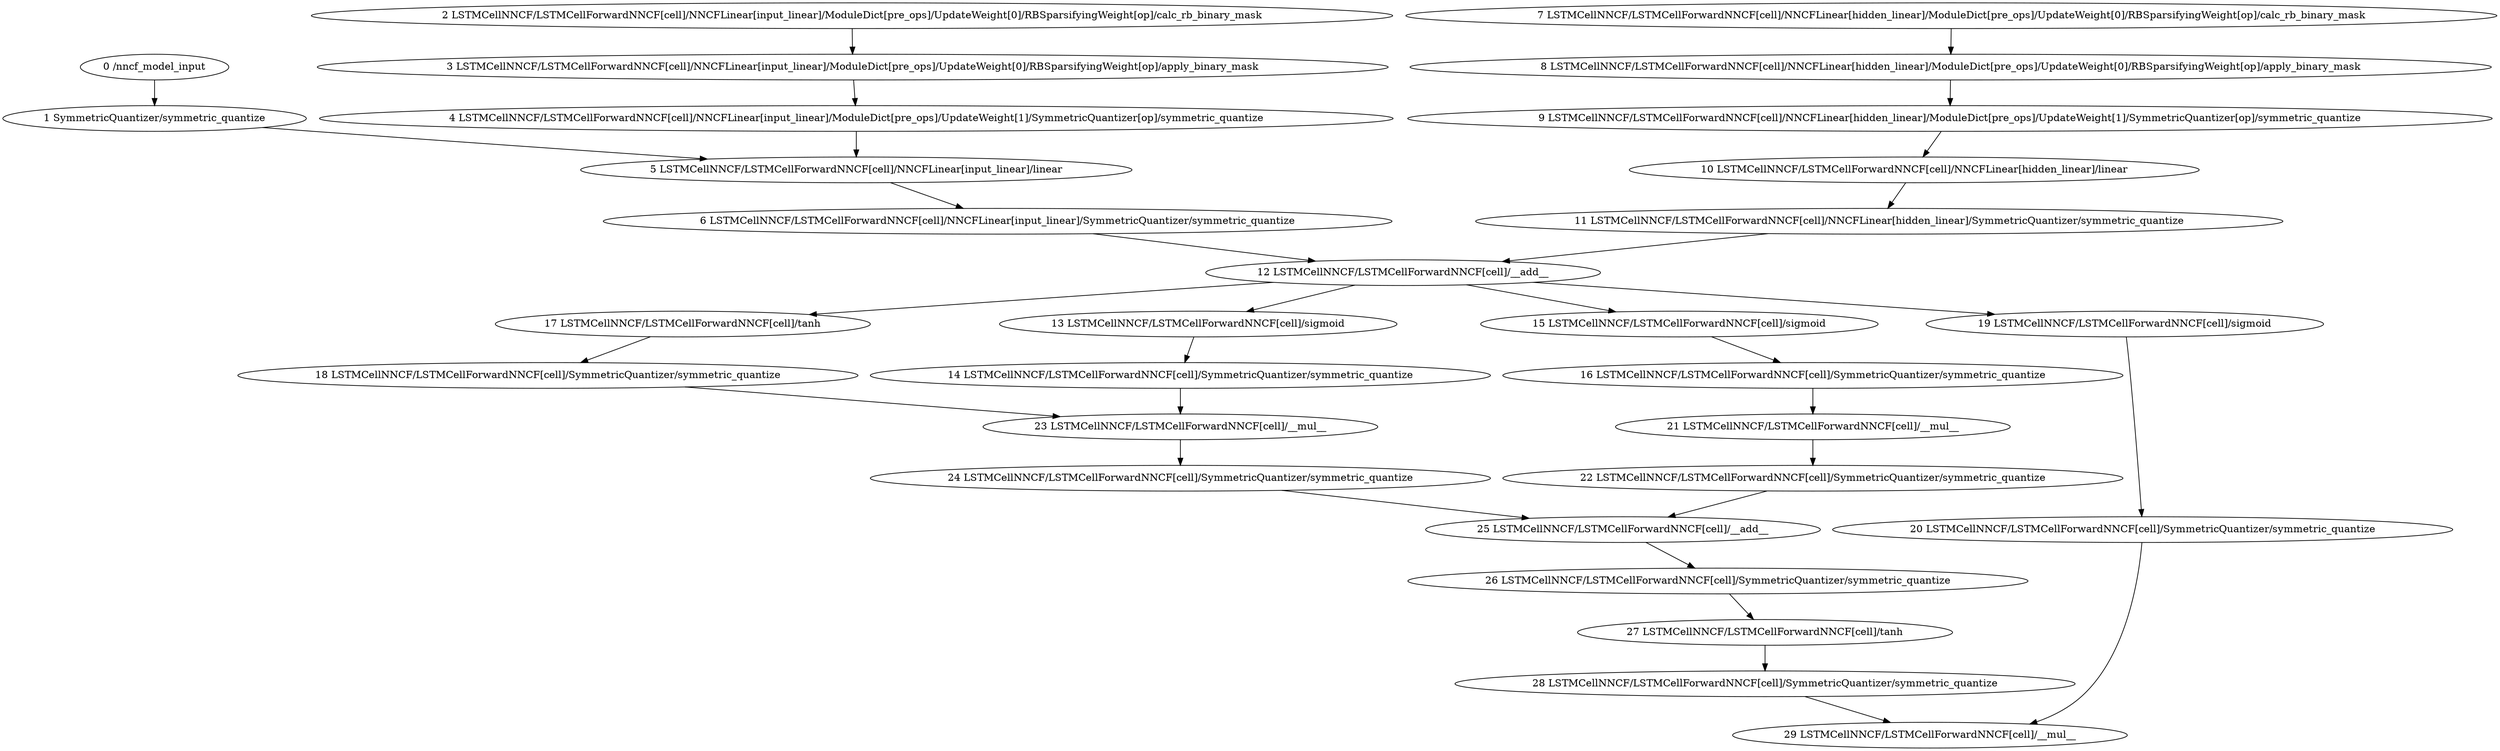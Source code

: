 strict digraph  {
"0 /nncf_model_input" [id=0, scope="", type=nncf_model_input];
"1 SymmetricQuantizer/symmetric_quantize" [id=1, scope=SymmetricQuantizer, type=symmetric_quantize];
"2 LSTMCellNNCF/LSTMCellForwardNNCF[cell]/NNCFLinear[input_linear]/ModuleDict[pre_ops]/UpdateWeight[0]/RBSparsifyingWeight[op]/calc_rb_binary_mask" [id=2, scope="LSTMCellNNCF/LSTMCellForwardNNCF[cell]/NNCFLinear[input_linear]/ModuleDict[pre_ops]/UpdateWeight[0]/RBSparsifyingWeight[op]", type=calc_rb_binary_mask];
"3 LSTMCellNNCF/LSTMCellForwardNNCF[cell]/NNCFLinear[input_linear]/ModuleDict[pre_ops]/UpdateWeight[0]/RBSparsifyingWeight[op]/apply_binary_mask" [id=3, scope="LSTMCellNNCF/LSTMCellForwardNNCF[cell]/NNCFLinear[input_linear]/ModuleDict[pre_ops]/UpdateWeight[0]/RBSparsifyingWeight[op]", type=apply_binary_mask];
"4 LSTMCellNNCF/LSTMCellForwardNNCF[cell]/NNCFLinear[input_linear]/ModuleDict[pre_ops]/UpdateWeight[1]/SymmetricQuantizer[op]/symmetric_quantize" [id=4, scope="LSTMCellNNCF/LSTMCellForwardNNCF[cell]/NNCFLinear[input_linear]/ModuleDict[pre_ops]/UpdateWeight[1]/SymmetricQuantizer[op]", type=symmetric_quantize];
"5 LSTMCellNNCF/LSTMCellForwardNNCF[cell]/NNCFLinear[input_linear]/linear" [id=5, scope="LSTMCellNNCF/LSTMCellForwardNNCF[cell]/NNCFLinear[input_linear]", type=linear];
"6 LSTMCellNNCF/LSTMCellForwardNNCF[cell]/NNCFLinear[input_linear]/SymmetricQuantizer/symmetric_quantize" [id=6, scope="LSTMCellNNCF/LSTMCellForwardNNCF[cell]/NNCFLinear[input_linear]/SymmetricQuantizer", type=symmetric_quantize];
"7 LSTMCellNNCF/LSTMCellForwardNNCF[cell]/NNCFLinear[hidden_linear]/ModuleDict[pre_ops]/UpdateWeight[0]/RBSparsifyingWeight[op]/calc_rb_binary_mask" [id=7, scope="LSTMCellNNCF/LSTMCellForwardNNCF[cell]/NNCFLinear[hidden_linear]/ModuleDict[pre_ops]/UpdateWeight[0]/RBSparsifyingWeight[op]", type=calc_rb_binary_mask];
"8 LSTMCellNNCF/LSTMCellForwardNNCF[cell]/NNCFLinear[hidden_linear]/ModuleDict[pre_ops]/UpdateWeight[0]/RBSparsifyingWeight[op]/apply_binary_mask" [id=8, scope="LSTMCellNNCF/LSTMCellForwardNNCF[cell]/NNCFLinear[hidden_linear]/ModuleDict[pre_ops]/UpdateWeight[0]/RBSparsifyingWeight[op]", type=apply_binary_mask];
"9 LSTMCellNNCF/LSTMCellForwardNNCF[cell]/NNCFLinear[hidden_linear]/ModuleDict[pre_ops]/UpdateWeight[1]/SymmetricQuantizer[op]/symmetric_quantize" [id=9, scope="LSTMCellNNCF/LSTMCellForwardNNCF[cell]/NNCFLinear[hidden_linear]/ModuleDict[pre_ops]/UpdateWeight[1]/SymmetricQuantizer[op]", type=symmetric_quantize];
"10 LSTMCellNNCF/LSTMCellForwardNNCF[cell]/NNCFLinear[hidden_linear]/linear" [id=10, scope="LSTMCellNNCF/LSTMCellForwardNNCF[cell]/NNCFLinear[hidden_linear]", type=linear];
"11 LSTMCellNNCF/LSTMCellForwardNNCF[cell]/NNCFLinear[hidden_linear]/SymmetricQuantizer/symmetric_quantize" [id=11, scope="LSTMCellNNCF/LSTMCellForwardNNCF[cell]/NNCFLinear[hidden_linear]/SymmetricQuantizer", type=symmetric_quantize];
"12 LSTMCellNNCF/LSTMCellForwardNNCF[cell]/__add__" [id=12, scope="LSTMCellNNCF/LSTMCellForwardNNCF[cell]", type=__add__];
"13 LSTMCellNNCF/LSTMCellForwardNNCF[cell]/sigmoid" [id=13, scope="LSTMCellNNCF/LSTMCellForwardNNCF[cell]", type=sigmoid];
"14 LSTMCellNNCF/LSTMCellForwardNNCF[cell]/SymmetricQuantizer/symmetric_quantize" [id=14, scope="LSTMCellNNCF/LSTMCellForwardNNCF[cell]/SymmetricQuantizer", type=symmetric_quantize];
"15 LSTMCellNNCF/LSTMCellForwardNNCF[cell]/sigmoid" [id=15, scope="LSTMCellNNCF/LSTMCellForwardNNCF[cell]", type=sigmoid];
"16 LSTMCellNNCF/LSTMCellForwardNNCF[cell]/SymmetricQuantizer/symmetric_quantize" [id=16, scope="LSTMCellNNCF/LSTMCellForwardNNCF[cell]/SymmetricQuantizer", type=symmetric_quantize];
"17 LSTMCellNNCF/LSTMCellForwardNNCF[cell]/tanh" [id=17, scope="LSTMCellNNCF/LSTMCellForwardNNCF[cell]", type=tanh];
"18 LSTMCellNNCF/LSTMCellForwardNNCF[cell]/SymmetricQuantizer/symmetric_quantize" [id=18, scope="LSTMCellNNCF/LSTMCellForwardNNCF[cell]/SymmetricQuantizer", type=symmetric_quantize];
"19 LSTMCellNNCF/LSTMCellForwardNNCF[cell]/sigmoid" [id=19, scope="LSTMCellNNCF/LSTMCellForwardNNCF[cell]", type=sigmoid];
"20 LSTMCellNNCF/LSTMCellForwardNNCF[cell]/SymmetricQuantizer/symmetric_quantize" [id=20, scope="LSTMCellNNCF/LSTMCellForwardNNCF[cell]/SymmetricQuantizer", type=symmetric_quantize];
"21 LSTMCellNNCF/LSTMCellForwardNNCF[cell]/__mul__" [id=21, scope="LSTMCellNNCF/LSTMCellForwardNNCF[cell]", type=__mul__];
"22 LSTMCellNNCF/LSTMCellForwardNNCF[cell]/SymmetricQuantizer/symmetric_quantize" [id=22, scope="LSTMCellNNCF/LSTMCellForwardNNCF[cell]/SymmetricQuantizer", type=symmetric_quantize];
"23 LSTMCellNNCF/LSTMCellForwardNNCF[cell]/__mul__" [id=23, scope="LSTMCellNNCF/LSTMCellForwardNNCF[cell]", type=__mul__];
"24 LSTMCellNNCF/LSTMCellForwardNNCF[cell]/SymmetricQuantizer/symmetric_quantize" [id=24, scope="LSTMCellNNCF/LSTMCellForwardNNCF[cell]/SymmetricQuantizer", type=symmetric_quantize];
"25 LSTMCellNNCF/LSTMCellForwardNNCF[cell]/__add__" [id=25, scope="LSTMCellNNCF/LSTMCellForwardNNCF[cell]", type=__add__];
"26 LSTMCellNNCF/LSTMCellForwardNNCF[cell]/SymmetricQuantizer/symmetric_quantize" [id=26, scope="LSTMCellNNCF/LSTMCellForwardNNCF[cell]/SymmetricQuantizer", type=symmetric_quantize];
"27 LSTMCellNNCF/LSTMCellForwardNNCF[cell]/tanh" [id=27, scope="LSTMCellNNCF/LSTMCellForwardNNCF[cell]", type=tanh];
"28 LSTMCellNNCF/LSTMCellForwardNNCF[cell]/SymmetricQuantizer/symmetric_quantize" [id=28, scope="LSTMCellNNCF/LSTMCellForwardNNCF[cell]/SymmetricQuantizer", type=symmetric_quantize];
"29 LSTMCellNNCF/LSTMCellForwardNNCF[cell]/__mul__" [id=29, scope="LSTMCellNNCF/LSTMCellForwardNNCF[cell]", type=__mul__];
"0 /nncf_model_input" -> "1 SymmetricQuantizer/symmetric_quantize";
"1 SymmetricQuantizer/symmetric_quantize" -> "5 LSTMCellNNCF/LSTMCellForwardNNCF[cell]/NNCFLinear[input_linear]/linear";
"2 LSTMCellNNCF/LSTMCellForwardNNCF[cell]/NNCFLinear[input_linear]/ModuleDict[pre_ops]/UpdateWeight[0]/RBSparsifyingWeight[op]/calc_rb_binary_mask" -> "3 LSTMCellNNCF/LSTMCellForwardNNCF[cell]/NNCFLinear[input_linear]/ModuleDict[pre_ops]/UpdateWeight[0]/RBSparsifyingWeight[op]/apply_binary_mask";
"3 LSTMCellNNCF/LSTMCellForwardNNCF[cell]/NNCFLinear[input_linear]/ModuleDict[pre_ops]/UpdateWeight[0]/RBSparsifyingWeight[op]/apply_binary_mask" -> "4 LSTMCellNNCF/LSTMCellForwardNNCF[cell]/NNCFLinear[input_linear]/ModuleDict[pre_ops]/UpdateWeight[1]/SymmetricQuantizer[op]/symmetric_quantize";
"4 LSTMCellNNCF/LSTMCellForwardNNCF[cell]/NNCFLinear[input_linear]/ModuleDict[pre_ops]/UpdateWeight[1]/SymmetricQuantizer[op]/symmetric_quantize" -> "5 LSTMCellNNCF/LSTMCellForwardNNCF[cell]/NNCFLinear[input_linear]/linear";
"5 LSTMCellNNCF/LSTMCellForwardNNCF[cell]/NNCFLinear[input_linear]/linear" -> "6 LSTMCellNNCF/LSTMCellForwardNNCF[cell]/NNCFLinear[input_linear]/SymmetricQuantizer/symmetric_quantize";
"7 LSTMCellNNCF/LSTMCellForwardNNCF[cell]/NNCFLinear[hidden_linear]/ModuleDict[pre_ops]/UpdateWeight[0]/RBSparsifyingWeight[op]/calc_rb_binary_mask" -> "8 LSTMCellNNCF/LSTMCellForwardNNCF[cell]/NNCFLinear[hidden_linear]/ModuleDict[pre_ops]/UpdateWeight[0]/RBSparsifyingWeight[op]/apply_binary_mask";
"8 LSTMCellNNCF/LSTMCellForwardNNCF[cell]/NNCFLinear[hidden_linear]/ModuleDict[pre_ops]/UpdateWeight[0]/RBSparsifyingWeight[op]/apply_binary_mask" -> "9 LSTMCellNNCF/LSTMCellForwardNNCF[cell]/NNCFLinear[hidden_linear]/ModuleDict[pre_ops]/UpdateWeight[1]/SymmetricQuantizer[op]/symmetric_quantize";
"6 LSTMCellNNCF/LSTMCellForwardNNCF[cell]/NNCFLinear[input_linear]/SymmetricQuantizer/symmetric_quantize" -> "12 LSTMCellNNCF/LSTMCellForwardNNCF[cell]/__add__";
"9 LSTMCellNNCF/LSTMCellForwardNNCF[cell]/NNCFLinear[hidden_linear]/ModuleDict[pre_ops]/UpdateWeight[1]/SymmetricQuantizer[op]/symmetric_quantize" -> "10 LSTMCellNNCF/LSTMCellForwardNNCF[cell]/NNCFLinear[hidden_linear]/linear";
"10 LSTMCellNNCF/LSTMCellForwardNNCF[cell]/NNCFLinear[hidden_linear]/linear" -> "11 LSTMCellNNCF/LSTMCellForwardNNCF[cell]/NNCFLinear[hidden_linear]/SymmetricQuantizer/symmetric_quantize";
"11 LSTMCellNNCF/LSTMCellForwardNNCF[cell]/NNCFLinear[hidden_linear]/SymmetricQuantizer/symmetric_quantize" -> "12 LSTMCellNNCF/LSTMCellForwardNNCF[cell]/__add__";
"12 LSTMCellNNCF/LSTMCellForwardNNCF[cell]/__add__" -> "13 LSTMCellNNCF/LSTMCellForwardNNCF[cell]/sigmoid";
"12 LSTMCellNNCF/LSTMCellForwardNNCF[cell]/__add__" -> "15 LSTMCellNNCF/LSTMCellForwardNNCF[cell]/sigmoid";
"12 LSTMCellNNCF/LSTMCellForwardNNCF[cell]/__add__" -> "17 LSTMCellNNCF/LSTMCellForwardNNCF[cell]/tanh";
"12 LSTMCellNNCF/LSTMCellForwardNNCF[cell]/__add__" -> "19 LSTMCellNNCF/LSTMCellForwardNNCF[cell]/sigmoid";
"13 LSTMCellNNCF/LSTMCellForwardNNCF[cell]/sigmoid" -> "14 LSTMCellNNCF/LSTMCellForwardNNCF[cell]/SymmetricQuantizer/symmetric_quantize";
"14 LSTMCellNNCF/LSTMCellForwardNNCF[cell]/SymmetricQuantizer/symmetric_quantize" -> "23 LSTMCellNNCF/LSTMCellForwardNNCF[cell]/__mul__";
"15 LSTMCellNNCF/LSTMCellForwardNNCF[cell]/sigmoid" -> "16 LSTMCellNNCF/LSTMCellForwardNNCF[cell]/SymmetricQuantizer/symmetric_quantize";
"16 LSTMCellNNCF/LSTMCellForwardNNCF[cell]/SymmetricQuantizer/symmetric_quantize" -> "21 LSTMCellNNCF/LSTMCellForwardNNCF[cell]/__mul__";
"17 LSTMCellNNCF/LSTMCellForwardNNCF[cell]/tanh" -> "18 LSTMCellNNCF/LSTMCellForwardNNCF[cell]/SymmetricQuantizer/symmetric_quantize";
"18 LSTMCellNNCF/LSTMCellForwardNNCF[cell]/SymmetricQuantizer/symmetric_quantize" -> "23 LSTMCellNNCF/LSTMCellForwardNNCF[cell]/__mul__";
"19 LSTMCellNNCF/LSTMCellForwardNNCF[cell]/sigmoid" -> "20 LSTMCellNNCF/LSTMCellForwardNNCF[cell]/SymmetricQuantizer/symmetric_quantize";
"20 LSTMCellNNCF/LSTMCellForwardNNCF[cell]/SymmetricQuantizer/symmetric_quantize" -> "29 LSTMCellNNCF/LSTMCellForwardNNCF[cell]/__mul__";
"21 LSTMCellNNCF/LSTMCellForwardNNCF[cell]/__mul__" -> "22 LSTMCellNNCF/LSTMCellForwardNNCF[cell]/SymmetricQuantizer/symmetric_quantize";
"22 LSTMCellNNCF/LSTMCellForwardNNCF[cell]/SymmetricQuantizer/symmetric_quantize" -> "25 LSTMCellNNCF/LSTMCellForwardNNCF[cell]/__add__";
"23 LSTMCellNNCF/LSTMCellForwardNNCF[cell]/__mul__" -> "24 LSTMCellNNCF/LSTMCellForwardNNCF[cell]/SymmetricQuantizer/symmetric_quantize";
"24 LSTMCellNNCF/LSTMCellForwardNNCF[cell]/SymmetricQuantizer/symmetric_quantize" -> "25 LSTMCellNNCF/LSTMCellForwardNNCF[cell]/__add__";
"25 LSTMCellNNCF/LSTMCellForwardNNCF[cell]/__add__" -> "26 LSTMCellNNCF/LSTMCellForwardNNCF[cell]/SymmetricQuantizer/symmetric_quantize";
"26 LSTMCellNNCF/LSTMCellForwardNNCF[cell]/SymmetricQuantizer/symmetric_quantize" -> "27 LSTMCellNNCF/LSTMCellForwardNNCF[cell]/tanh";
"27 LSTMCellNNCF/LSTMCellForwardNNCF[cell]/tanh" -> "28 LSTMCellNNCF/LSTMCellForwardNNCF[cell]/SymmetricQuantizer/symmetric_quantize";
"28 LSTMCellNNCF/LSTMCellForwardNNCF[cell]/SymmetricQuantizer/symmetric_quantize" -> "29 LSTMCellNNCF/LSTMCellForwardNNCF[cell]/__mul__";
}
